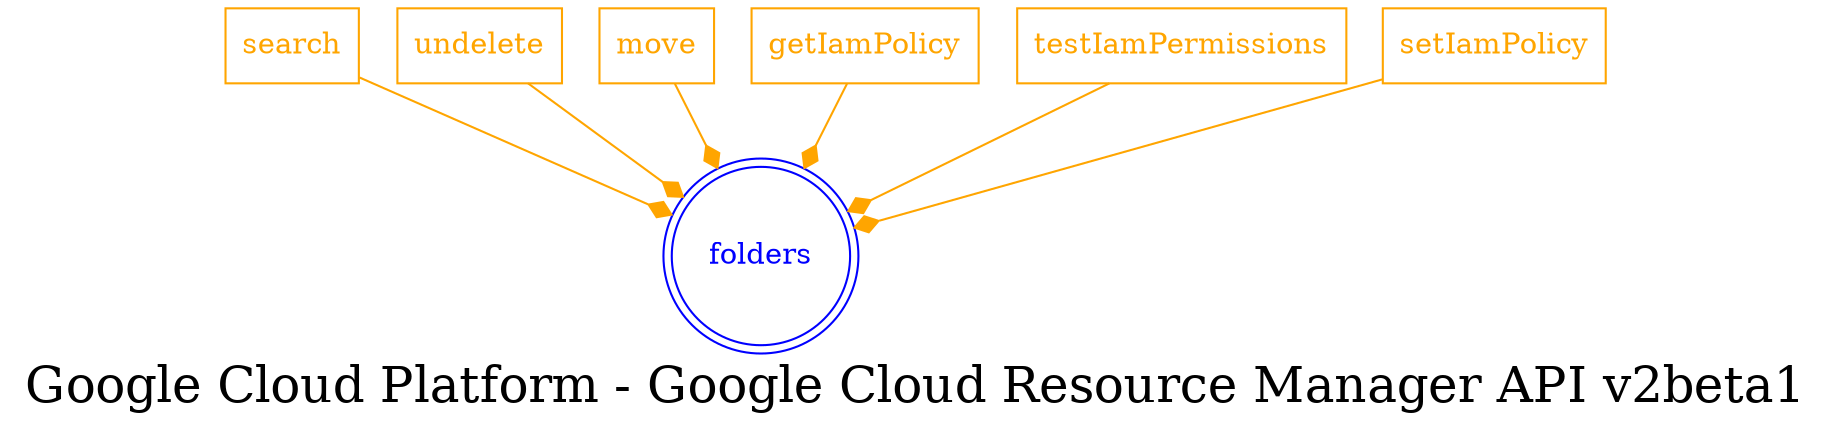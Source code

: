 digraph LexiconGraph {
graph[label="Google Cloud Platform - Google Cloud Resource Manager API v2beta1", fontsize=24]
splines=true
"folders" [color=blue, fontcolor=blue, shape=doublecircle]
"search" [color=orange, fontcolor=orange, shape=box]
"search" -> "folders" [color=orange, fontcolor=orange, arrowhead=diamond, arrowtail=none]
"undelete" [color=orange, fontcolor=orange, shape=box]
"undelete" -> "folders" [color=orange, fontcolor=orange, arrowhead=diamond, arrowtail=none]
"move" [color=orange, fontcolor=orange, shape=box]
"move" -> "folders" [color=orange, fontcolor=orange, arrowhead=diamond, arrowtail=none]
"getIamPolicy" [color=orange, fontcolor=orange, shape=box]
"getIamPolicy" -> "folders" [color=orange, fontcolor=orange, arrowhead=diamond, arrowtail=none]
"testIamPermissions" [color=orange, fontcolor=orange, shape=box]
"testIamPermissions" -> "folders" [color=orange, fontcolor=orange, arrowhead=diamond, arrowtail=none]
"setIamPolicy" [color=orange, fontcolor=orange, shape=box]
"setIamPolicy" -> "folders" [color=orange, fontcolor=orange, arrowhead=diamond, arrowtail=none]
}
